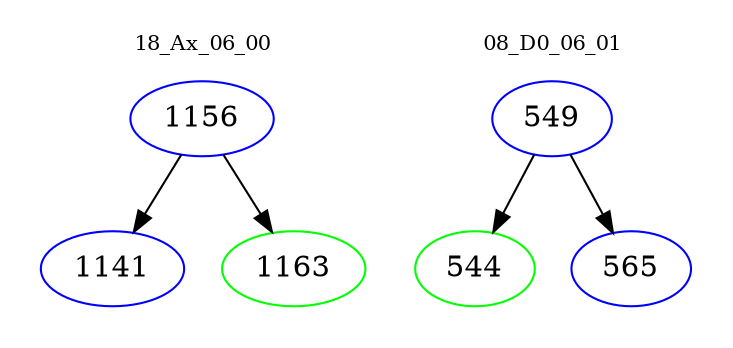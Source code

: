 digraph{
subgraph cluster_0 {
color = white
label = "18_Ax_06_00";
fontsize=10;
T0_1156 [label="1156", color="blue"]
T0_1156 -> T0_1141 [color="black"]
T0_1141 [label="1141", color="blue"]
T0_1156 -> T0_1163 [color="black"]
T0_1163 [label="1163", color="green"]
}
subgraph cluster_1 {
color = white
label = "08_D0_06_01";
fontsize=10;
T1_549 [label="549", color="blue"]
T1_549 -> T1_544 [color="black"]
T1_544 [label="544", color="green"]
T1_549 -> T1_565 [color="black"]
T1_565 [label="565", color="blue"]
}
}
